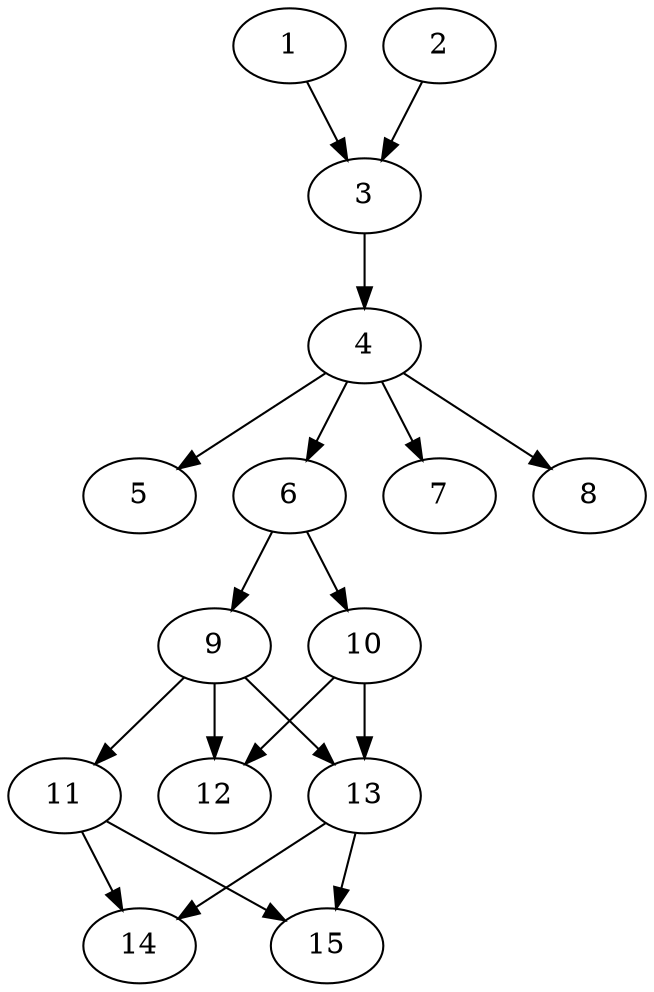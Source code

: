 // DAG automatically generated by daggen at Thu Oct  3 13:59:27 2019
// ./daggen --dot -n 15 --ccr 0.5 --fat 0.5 --regular 0.5 --density 0.6 --mindata 5242880 --maxdata 52428800 
digraph G {
  1 [size="70348800", alpha="0.19", expect_size="35174400"] 
  1 -> 3 [size ="35174400"]
  2 [size="96509952", alpha="0.14", expect_size="48254976"] 
  2 -> 3 [size ="48254976"]
  3 [size="49328128", alpha="0.14", expect_size="24664064"] 
  3 -> 4 [size ="24664064"]
  4 [size="46782464", alpha="0.06", expect_size="23391232"] 
  4 -> 5 [size ="23391232"]
  4 -> 6 [size ="23391232"]
  4 -> 7 [size ="23391232"]
  4 -> 8 [size ="23391232"]
  5 [size="95543296", alpha="0.14", expect_size="47771648"] 
  6 [size="104728576", alpha="0.14", expect_size="52364288"] 
  6 -> 9 [size ="52364288"]
  6 -> 10 [size ="52364288"]
  7 [size="32659456", alpha="0.04", expect_size="16329728"] 
  8 [size="94396416", alpha="0.20", expect_size="47198208"] 
  9 [size="22005760", alpha="0.02", expect_size="11002880"] 
  9 -> 11 [size ="11002880"]
  9 -> 12 [size ="11002880"]
  9 -> 13 [size ="11002880"]
  10 [size="16629760", alpha="0.13", expect_size="8314880"] 
  10 -> 12 [size ="8314880"]
  10 -> 13 [size ="8314880"]
  11 [size="62906368", alpha="0.13", expect_size="31453184"] 
  11 -> 14 [size ="31453184"]
  11 -> 15 [size ="31453184"]
  12 [size="59566080", alpha="0.05", expect_size="29783040"] 
  13 [size="29173760", alpha="0.06", expect_size="14586880"] 
  13 -> 14 [size ="14586880"]
  13 -> 15 [size ="14586880"]
  14 [size="93857792", alpha="0.16", expect_size="46928896"] 
  15 [size="27375616", alpha="0.16", expect_size="13687808"] 
}
